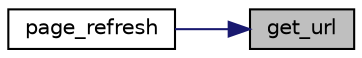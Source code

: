 digraph "get_url"
{
 // LATEX_PDF_SIZE
  edge [fontname="Helvetica",fontsize="10",labelfontname="Helvetica",labelfontsize="10"];
  node [fontname="Helvetica",fontsize="10",shape=record];
  rankdir="RL";
  Node1 [label="get_url",height=0.2,width=0.4,color="black", fillcolor="grey75", style="filled", fontcolor="black",tooltip=" "];
  Node1 -> Node2 [dir="back",color="midnightblue",fontsize="10",style="solid",fontname="Helvetica"];
  Node2 [label="page_refresh",height=0.2,width=0.4,color="black", fillcolor="white", style="filled",URL="$d3/d1e/class_driver_1_1_driver.html#a85ee546d3891af56c5a4c39c46d71c01",tooltip=" "];
}
